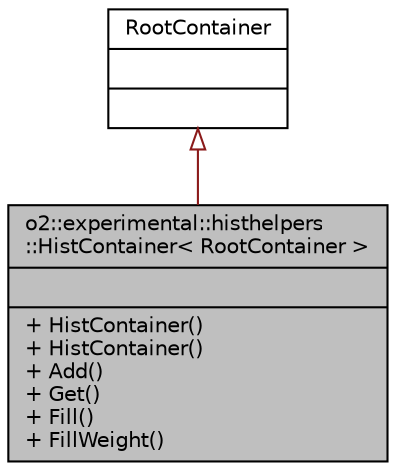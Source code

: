 digraph "o2::experimental::histhelpers::HistContainer&lt; RootContainer &gt;"
{
 // INTERACTIVE_SVG=YES
  bgcolor="transparent";
  edge [fontname="Helvetica",fontsize="10",labelfontname="Helvetica",labelfontsize="10"];
  node [fontname="Helvetica",fontsize="10",shape=record];
  Node0 [label="{o2::experimental::histhelpers\l::HistContainer\< RootContainer \>\n||+ HistContainer()\l+ HistContainer()\l+ Add()\l+ Get()\l+ Fill()\l+ FillWeight()\l}",height=0.2,width=0.4,color="black", fillcolor="grey75", style="filled", fontcolor="black"];
  Node1 -> Node0 [dir="back",color="firebrick4",fontsize="10",style="solid",arrowtail="onormal",fontname="Helvetica"];
  Node1 [label="{RootContainer\n||}",height=0.2,width=0.4,color="black",URL="$d0/d87/classRootContainer.html"];
}
